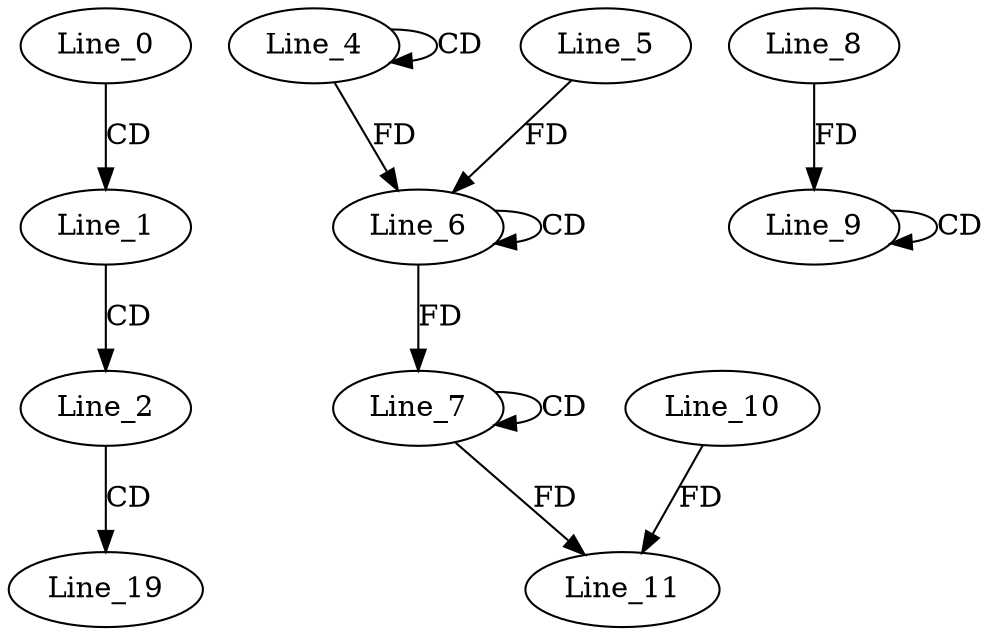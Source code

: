 digraph G {
  Line_0;
  Line_1;
  Line_2;
  Line_4;
  Line_4;
  Line_6;
  Line_6;
  Line_5;
  Line_7;
  Line_7;
  Line_9;
  Line_9;
  Line_8;
  Line_11;
  Line_10;
  Line_19;
  Line_0 -> Line_1 [ label="CD" ];
  Line_1 -> Line_2 [ label="CD" ];
  Line_4 -> Line_4 [ label="CD" ];
  Line_6 -> Line_6 [ label="CD" ];
  Line_4 -> Line_6 [ label="FD" ];
  Line_5 -> Line_6 [ label="FD" ];
  Line_7 -> Line_7 [ label="CD" ];
  Line_6 -> Line_7 [ label="FD" ];
  Line_9 -> Line_9 [ label="CD" ];
  Line_8 -> Line_9 [ label="FD" ];
  Line_7 -> Line_11 [ label="FD" ];
  Line_10 -> Line_11 [ label="FD" ];
  Line_2 -> Line_19 [ label="CD" ];
}
